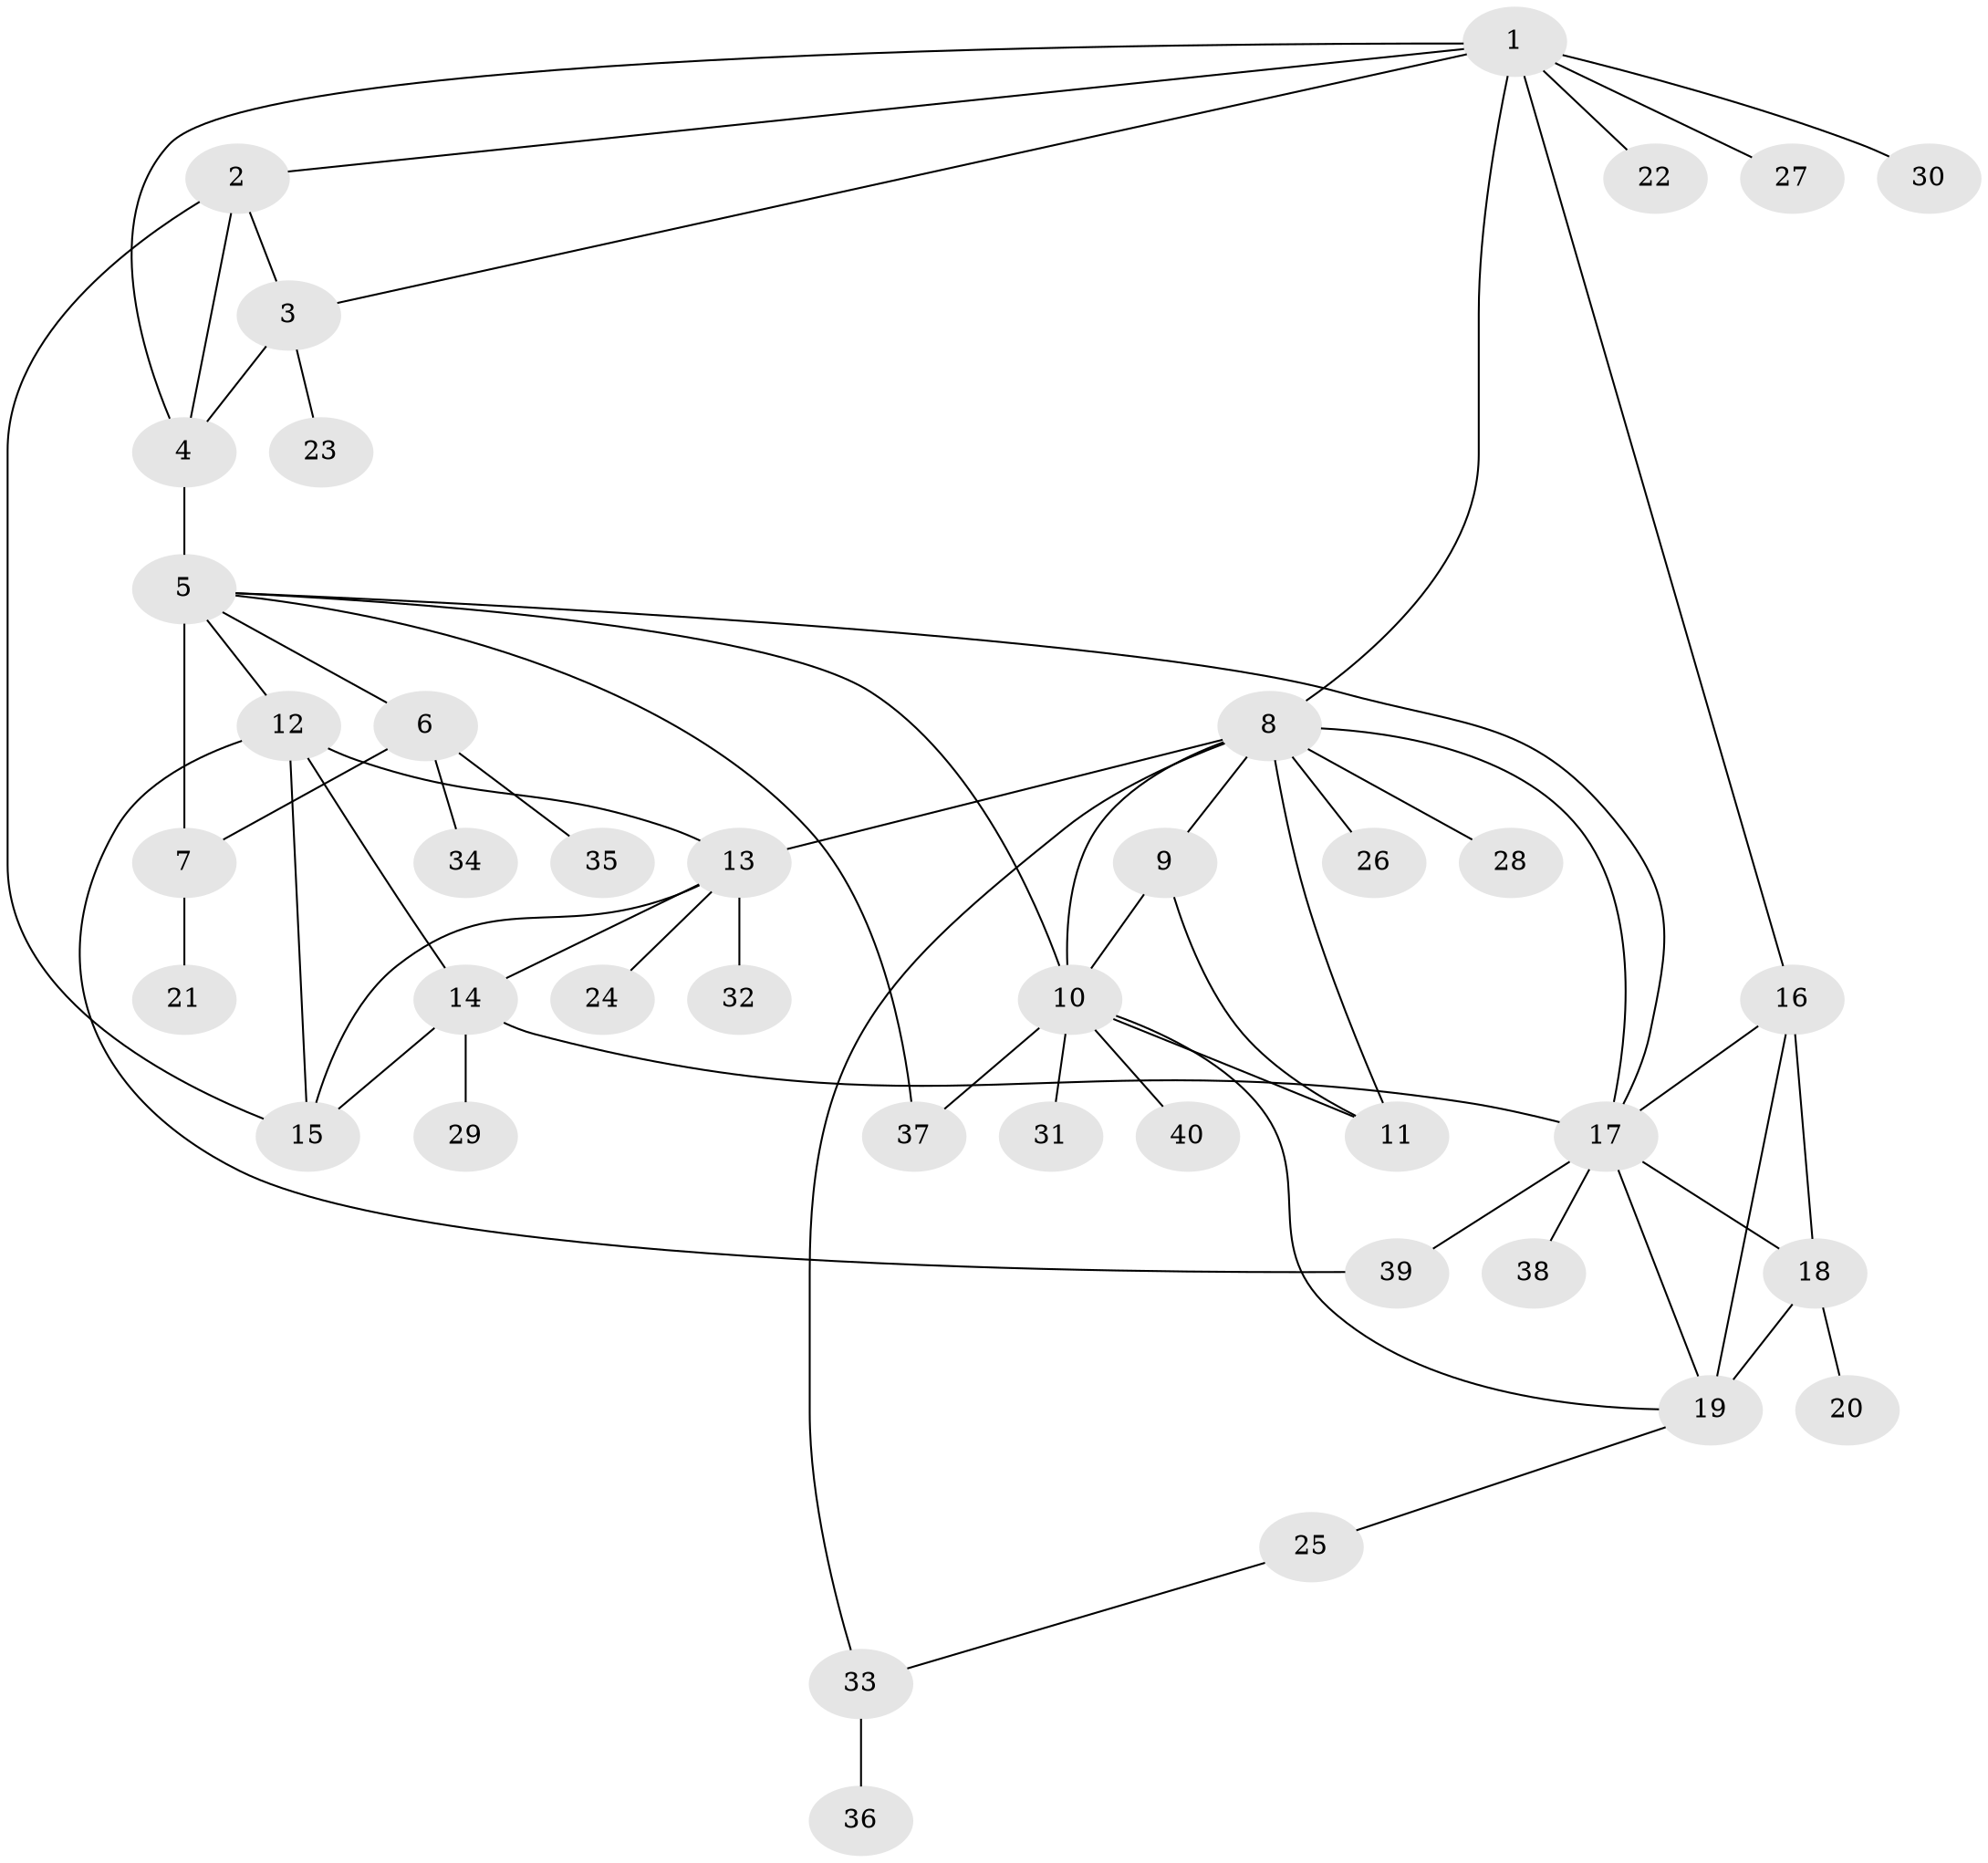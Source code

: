 // original degree distribution, {9: 0.0375, 5: 0.05, 4: 0.05, 6: 0.0625, 12: 0.0125, 10: 0.0125, 3: 0.025, 7: 0.0125, 8: 0.0125, 2: 0.175, 1: 0.55}
// Generated by graph-tools (version 1.1) at 2025/37/03/09/25 02:37:29]
// undirected, 40 vertices, 62 edges
graph export_dot {
graph [start="1"]
  node [color=gray90,style=filled];
  1;
  2;
  3;
  4;
  5;
  6;
  7;
  8;
  9;
  10;
  11;
  12;
  13;
  14;
  15;
  16;
  17;
  18;
  19;
  20;
  21;
  22;
  23;
  24;
  25;
  26;
  27;
  28;
  29;
  30;
  31;
  32;
  33;
  34;
  35;
  36;
  37;
  38;
  39;
  40;
  1 -- 2 [weight=1.0];
  1 -- 3 [weight=1.0];
  1 -- 4 [weight=1.0];
  1 -- 8 [weight=1.0];
  1 -- 16 [weight=1.0];
  1 -- 22 [weight=1.0];
  1 -- 27 [weight=1.0];
  1 -- 30 [weight=1.0];
  2 -- 3 [weight=1.0];
  2 -- 4 [weight=1.0];
  2 -- 15 [weight=1.0];
  3 -- 4 [weight=2.0];
  3 -- 23 [weight=1.0];
  4 -- 5 [weight=1.0];
  5 -- 6 [weight=2.0];
  5 -- 7 [weight=9.0];
  5 -- 10 [weight=1.0];
  5 -- 12 [weight=1.0];
  5 -- 17 [weight=1.0];
  5 -- 37 [weight=1.0];
  6 -- 7 [weight=1.0];
  6 -- 34 [weight=1.0];
  6 -- 35 [weight=1.0];
  7 -- 21 [weight=1.0];
  8 -- 9 [weight=1.0];
  8 -- 10 [weight=1.0];
  8 -- 11 [weight=1.0];
  8 -- 13 [weight=1.0];
  8 -- 17 [weight=1.0];
  8 -- 26 [weight=1.0];
  8 -- 28 [weight=1.0];
  8 -- 33 [weight=1.0];
  9 -- 10 [weight=1.0];
  9 -- 11 [weight=2.0];
  10 -- 11 [weight=1.0];
  10 -- 19 [weight=1.0];
  10 -- 31 [weight=1.0];
  10 -- 37 [weight=1.0];
  10 -- 40 [weight=1.0];
  12 -- 13 [weight=1.0];
  12 -- 14 [weight=1.0];
  12 -- 15 [weight=1.0];
  12 -- 39 [weight=1.0];
  13 -- 14 [weight=1.0];
  13 -- 15 [weight=1.0];
  13 -- 24 [weight=1.0];
  13 -- 32 [weight=1.0];
  14 -- 15 [weight=1.0];
  14 -- 17 [weight=1.0];
  14 -- 29 [weight=1.0];
  16 -- 17 [weight=1.0];
  16 -- 18 [weight=1.0];
  16 -- 19 [weight=1.0];
  17 -- 18 [weight=1.0];
  17 -- 19 [weight=1.0];
  17 -- 38 [weight=1.0];
  17 -- 39 [weight=1.0];
  18 -- 19 [weight=4.0];
  18 -- 20 [weight=1.0];
  19 -- 25 [weight=1.0];
  25 -- 33 [weight=1.0];
  33 -- 36 [weight=1.0];
}

